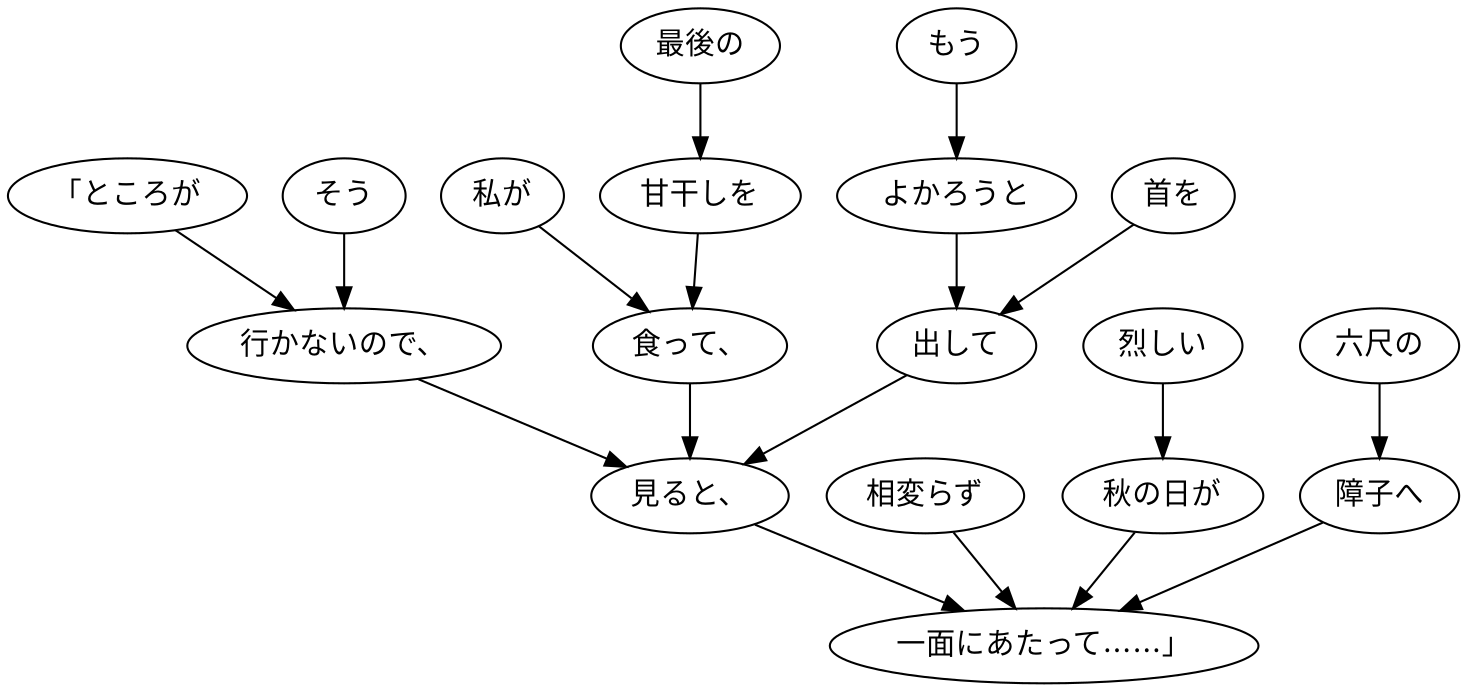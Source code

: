 digraph graph7979 {
	node0 [label="「ところが"];
	node1 [label="そう"];
	node2 [label="行かないので、"];
	node3 [label="私が"];
	node4 [label="最後の"];
	node5 [label="甘干しを"];
	node6 [label="食って、"];
	node7 [label="もう"];
	node8 [label="よかろうと"];
	node9 [label="首を"];
	node10 [label="出して"];
	node11 [label="見ると、"];
	node12 [label="相変らず"];
	node13 [label="烈しい"];
	node14 [label="秋の日が"];
	node15 [label="六尺の"];
	node16 [label="障子へ"];
	node17 [label="一面にあたって……」"];
	node0 -> node2;
	node1 -> node2;
	node2 -> node11;
	node3 -> node6;
	node4 -> node5;
	node5 -> node6;
	node6 -> node11;
	node7 -> node8;
	node8 -> node10;
	node9 -> node10;
	node10 -> node11;
	node11 -> node17;
	node12 -> node17;
	node13 -> node14;
	node14 -> node17;
	node15 -> node16;
	node16 -> node17;
}
